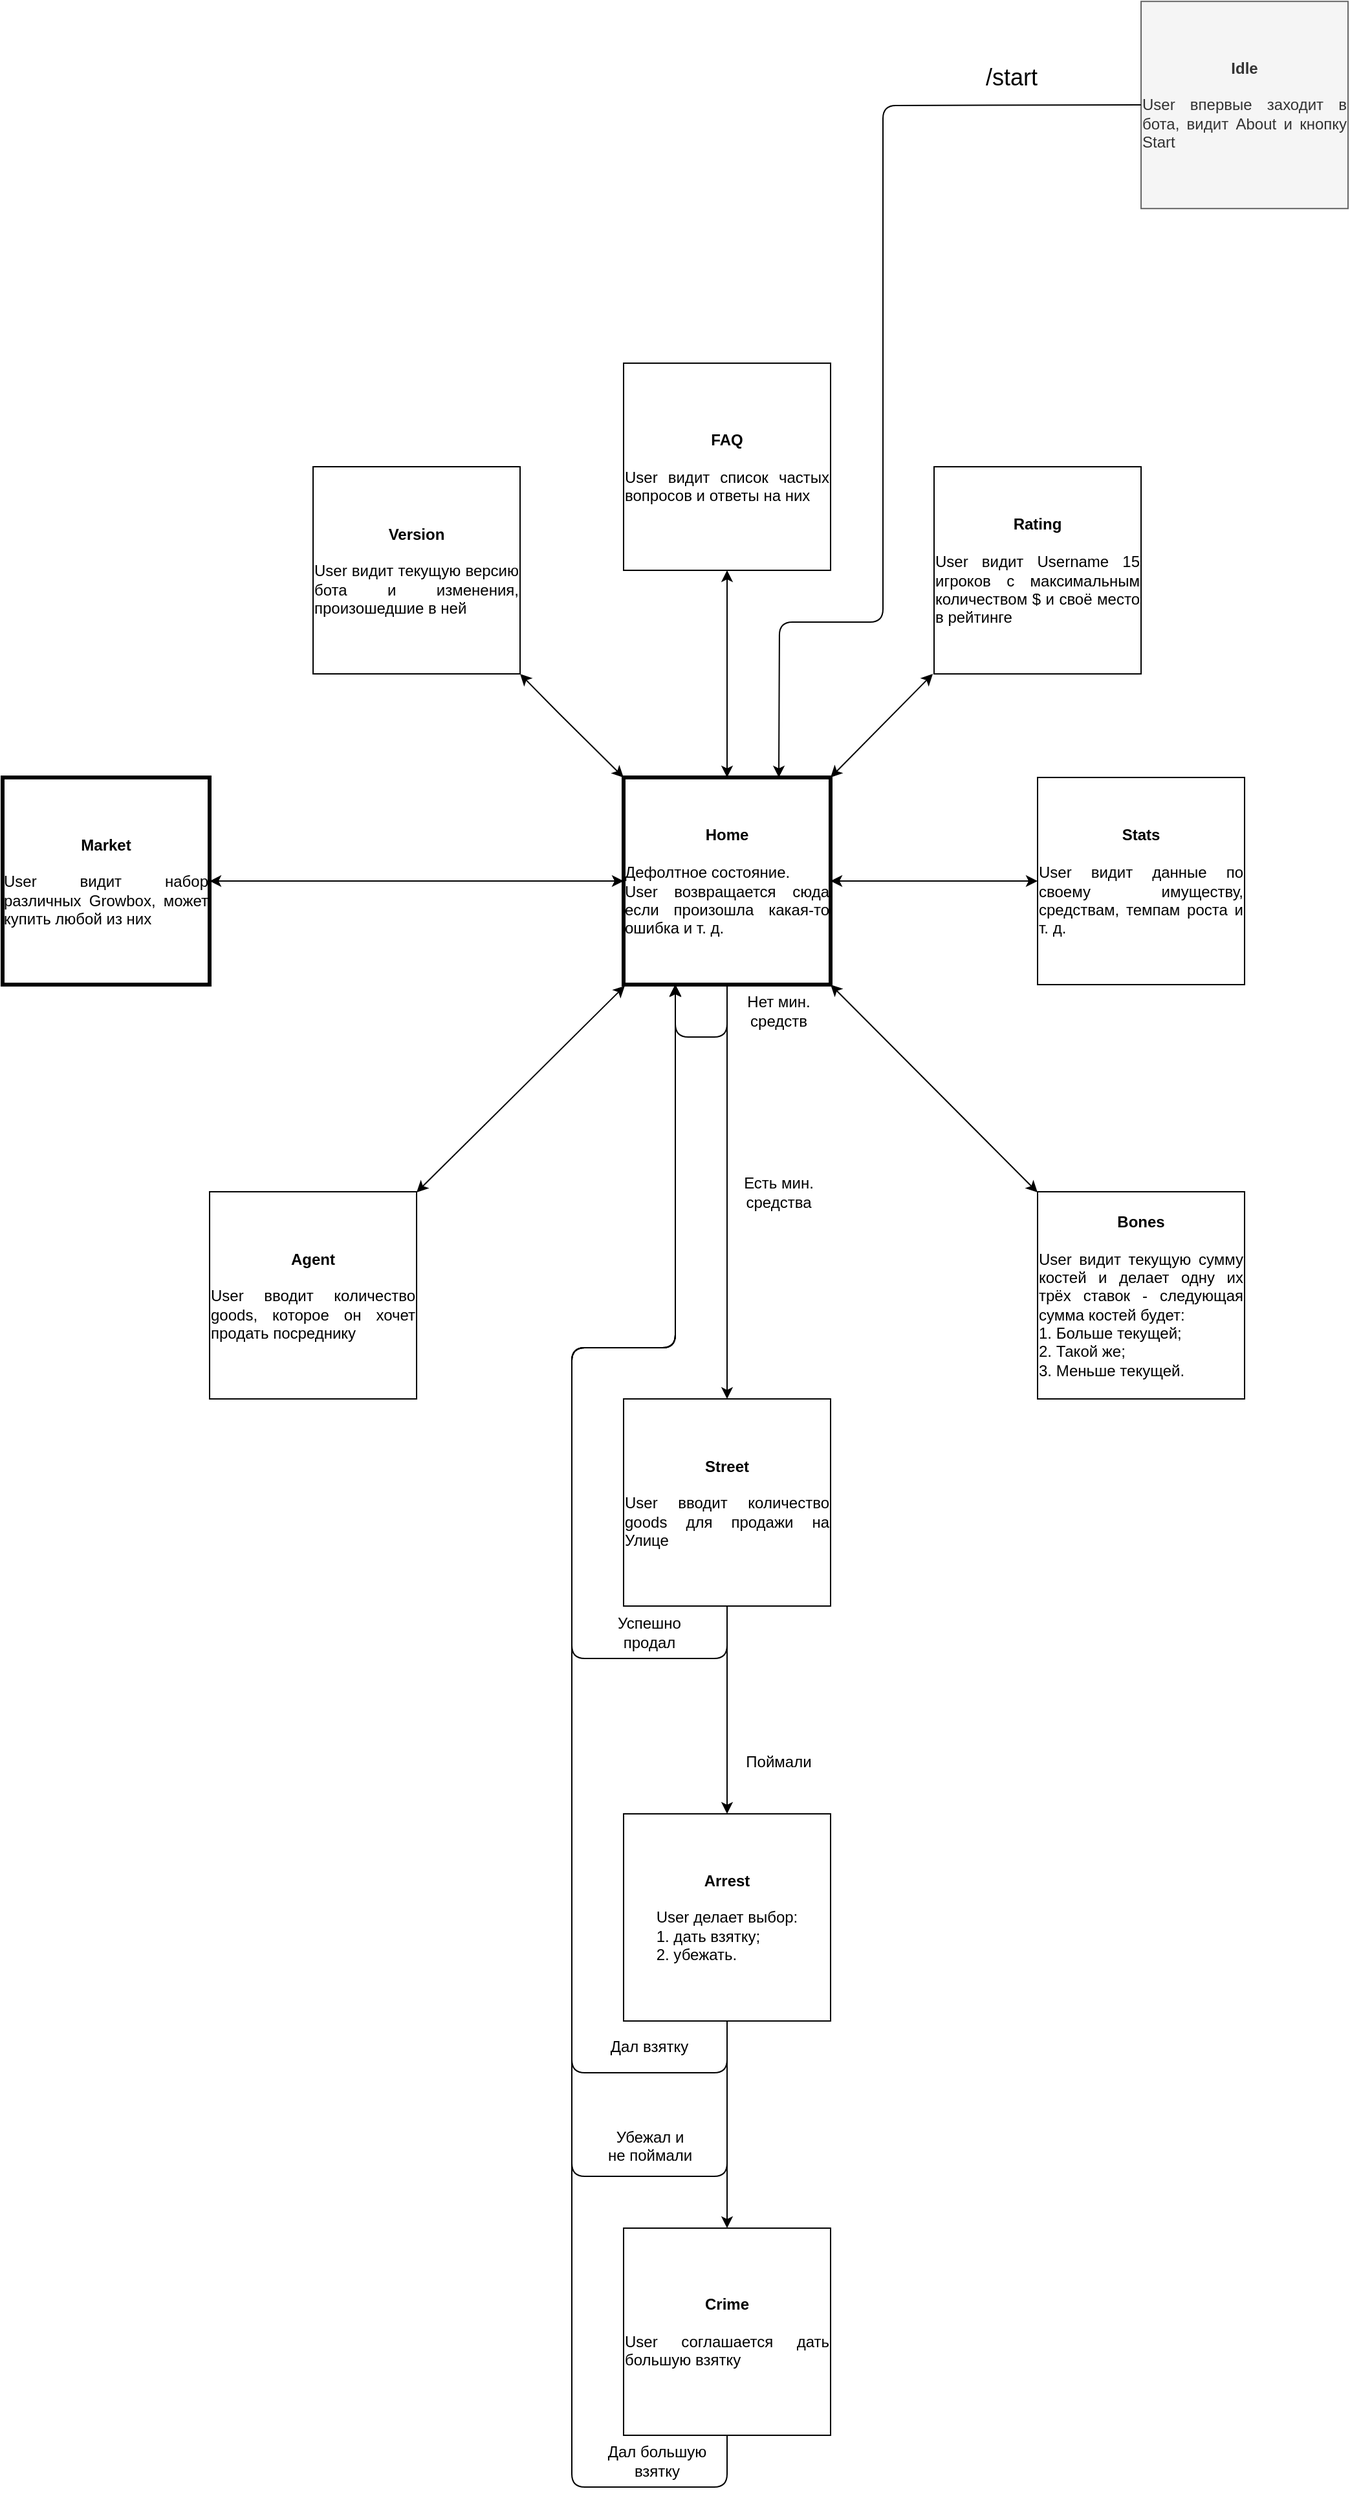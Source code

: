 <mxfile version="11.3.0" type="github" pages="1"><diagram id="Wjjtef89xU5xnKDfnn70" name="States"><mxGraphModel dx="3238" dy="2076" grid="1" gridSize="10" guides="1" tooltips="1" connect="1" arrows="1" fold="1" page="1" pageScale="1" pageWidth="827" pageHeight="1169" math="0" shadow="0"><root><mxCell id="0"/><mxCell id="1" parent="0"/><mxCell id="K7zMn8SLhmfRUHW-K6ar-2" value="&lt;div&gt;&lt;b&gt;Idle&lt;/b&gt;&lt;/div&gt;&lt;font style=&quot;vertical-align: inherit&quot;&gt;&lt;div&gt;&lt;b&gt;&lt;br&gt;&lt;/b&gt;&lt;/div&gt;&lt;font style=&quot;vertical-align: inherit&quot;&gt;&lt;div style=&quot;text-align: justify&quot;&gt;&lt;span&gt;User впервые заходит в бота, видит About и кнопку Start&lt;/span&gt;&lt;/div&gt;&lt;/font&gt;&lt;/font&gt;" style="whiteSpace=wrap;html=1;aspect=fixed;align=center;strokeWidth=1;fillColor=#f5f5f5;strokeColor=#666666;fontColor=#333333;" parent="1" vertex="1"><mxGeometry x="-40" y="-1119.912" width="160" height="160" as="geometry"/></mxCell><mxCell id="K7zMn8SLhmfRUHW-K6ar-4" value="&lt;b&gt;Home&lt;/b&gt;&lt;br&gt;&lt;br&gt;&lt;div style=&quot;text-align: justify&quot;&gt;&lt;span&gt;Дефолтное состояние.&amp;nbsp;&lt;/span&gt;&lt;/div&gt;&lt;div style=&quot;text-align: justify&quot;&gt;&lt;span&gt;User возвращается сюда если произошла какая-то ошибка и т. д.&lt;/span&gt;&lt;/div&gt;" style="whiteSpace=wrap;html=1;aspect=fixed;strokeWidth=3;" parent="1" vertex="1"><mxGeometry x="-440" y="-520.5" width="160" height="160" as="geometry"/></mxCell><mxCell id="K7zMn8SLhmfRUHW-K6ar-10" value="&lt;b&gt;Version&lt;/b&gt;&lt;br&gt;&lt;br&gt;&lt;div style=&quot;text-align: justify&quot;&gt;&lt;span&gt;User видит текущую версию бота и изменения, произошедшие в ней&lt;/span&gt;&lt;/div&gt;" style="whiteSpace=wrap;html=1;aspect=fixed;" parent="1" vertex="1"><mxGeometry x="-680" y="-760.5" width="160" height="160" as="geometry"/></mxCell><mxCell id="K7zMn8SLhmfRUHW-K6ar-12" value="&lt;b&gt;Market&lt;/b&gt;&lt;br&gt;&lt;br&gt;&lt;div style=&quot;text-align: justify&quot;&gt;&lt;span&gt;User видит набор различных Growbox, может купить любой из них&lt;/span&gt;&lt;/div&gt;" style="whiteSpace=wrap;html=1;aspect=fixed;strokeWidth=3;" parent="1" vertex="1"><mxGeometry x="-920" y="-520.476" width="160" height="160" as="geometry"/></mxCell><mxCell id="K7zMn8SLhmfRUHW-K6ar-13" value="&lt;b&gt;Street&lt;/b&gt;&lt;br&gt;&lt;br&gt;&lt;div style=&quot;text-align: justify&quot;&gt;&lt;span&gt;User вводит количество goods для продажи на Улице&lt;/span&gt;&lt;br&gt;&lt;/div&gt;" style="whiteSpace=wrap;html=1;aspect=fixed;strokeWidth=1;" parent="1" vertex="1"><mxGeometry x="-440" y="-40.476" width="160" height="160" as="geometry"/></mxCell><mxCell id="K7zMn8SLhmfRUHW-K6ar-14" value="&lt;b&gt;Agent&lt;/b&gt;&lt;br&gt;&lt;br&gt;&lt;div style=&quot;text-align: justify&quot;&gt;&lt;span&gt;User вводит количество goods, которое он хочет продать посреднику&lt;/span&gt;&lt;/div&gt;" style="whiteSpace=wrap;html=1;aspect=fixed;" parent="1" vertex="1"><mxGeometry x="-760" y="-200.476" width="160" height="160" as="geometry"/></mxCell><mxCell id="K7zMn8SLhmfRUHW-K6ar-15" value="&lt;b&gt;Rating&lt;/b&gt;&lt;br&gt;&lt;br&gt;&lt;div style=&quot;text-align: justify&quot;&gt;&lt;span&gt;User видит Username 15 игроков с максимальным количеством $ и своё место в рейтинге&lt;/span&gt;&lt;/div&gt;" style="whiteSpace=wrap;html=1;aspect=fixed;" parent="1" vertex="1"><mxGeometry x="-200" y="-760.476" width="160" height="160" as="geometry"/></mxCell><mxCell id="K7zMn8SLhmfRUHW-K6ar-16" value="&lt;b&gt;Stats&lt;/b&gt;&lt;br&gt;&lt;br&gt;&lt;div style=&quot;text-align: justify&quot;&gt;&lt;span&gt;User видит данные по своему имуществу, средствам, темпам роста и т. д.&lt;/span&gt;&lt;/div&gt;" style="whiteSpace=wrap;html=1;aspect=fixed;" parent="1" vertex="1"><mxGeometry x="-120" y="-520.476" width="160" height="160" as="geometry"/></mxCell><mxCell id="K7zMn8SLhmfRUHW-K6ar-17" value="&lt;b&gt;Bones&lt;/b&gt;&lt;br&gt;&lt;br&gt;&lt;div style=&quot;text-align: justify&quot;&gt;&lt;span&gt;User видит текущую сумму костей и делает одну их трёх ставок - следующая сумма костей будет:&lt;/span&gt;&lt;/div&gt;&lt;div style=&quot;text-align: justify&quot;&gt;&lt;span&gt;1. Больше текущей;&lt;/span&gt;&lt;/div&gt;&lt;div style=&quot;text-align: justify&quot;&gt;&lt;span&gt;2. Такой же;&lt;/span&gt;&lt;/div&gt;&lt;div style=&quot;text-align: justify&quot;&gt;&lt;span&gt;3. Меньше текущей.&lt;/span&gt;&lt;/div&gt;" style="whiteSpace=wrap;html=1;aspect=fixed;" parent="1" vertex="1"><mxGeometry x="-120" y="-200.476" width="160" height="160" as="geometry"/></mxCell><mxCell id="uYUUwbPqK6JJXGJMQXjq-4" value="&lt;b&gt;FAQ&lt;/b&gt;&lt;br&gt;&lt;br&gt;&lt;div style=&quot;text-align: justify&quot;&gt;&lt;span&gt;User видит список частых вопросов и ответы на них&lt;/span&gt;&lt;/div&gt;" style="whiteSpace=wrap;html=1;aspect=fixed;" parent="1" vertex="1"><mxGeometry x="-440" y="-840.476" width="160" height="160" as="geometry"/></mxCell><mxCell id="uYUUwbPqK6JJXGJMQXjq-6" value="" style="endArrow=classic;startArrow=classic;html=1;exitX=1;exitY=0.5;exitDx=0;exitDy=0;" parent="1" source="K7zMn8SLhmfRUHW-K6ar-12" edge="1"><mxGeometry width="50" height="50" relative="1" as="geometry"><mxPoint x="-490" y="-390.5" as="sourcePoint"/><mxPoint x="-440" y="-440.5" as="targetPoint"/></mxGeometry></mxCell><mxCell id="uYUUwbPqK6JJXGJMQXjq-8" value="" style="endArrow=classic;startArrow=classic;html=1;entryX=-0.006;entryY=1;entryDx=0;entryDy=0;entryPerimeter=0;" parent="1" target="K7zMn8SLhmfRUHW-K6ar-15" edge="1"><mxGeometry width="50" height="50" relative="1" as="geometry"><mxPoint x="-280" y="-520.5" as="sourcePoint"/><mxPoint x="-140" y="-630.5" as="targetPoint"/></mxGeometry></mxCell><mxCell id="uYUUwbPqK6JJXGJMQXjq-9" value="" style="endArrow=classic;startArrow=classic;html=1;entryX=0;entryY=0.5;entryDx=0;entryDy=0;" parent="1" target="K7zMn8SLhmfRUHW-K6ar-16" edge="1"><mxGeometry width="50" height="50" relative="1" as="geometry"><mxPoint x="-280" y="-440.5" as="sourcePoint"/><mxPoint x="-230" y="-490.5" as="targetPoint"/></mxGeometry></mxCell><mxCell id="uYUUwbPqK6JJXGJMQXjq-10" value="" style="endArrow=classic;startArrow=classic;html=1;exitX=1;exitY=1;exitDx=0;exitDy=0;exitPerimeter=0;" parent="1" source="K7zMn8SLhmfRUHW-K6ar-10" edge="1"><mxGeometry width="50" height="50" relative="1" as="geometry"><mxPoint x="-490" y="-470.5" as="sourcePoint"/><mxPoint x="-440" y="-520.5" as="targetPoint"/><Array as="points"><mxPoint x="-490" y="-570"/></Array></mxGeometry></mxCell><mxCell id="uYUUwbPqK6JJXGJMQXjq-11" value="" style="endArrow=classic;startArrow=classic;html=1;entryX=0.5;entryY=1;entryDx=0;entryDy=0;" parent="1" target="uYUUwbPqK6JJXGJMQXjq-4" edge="1"><mxGeometry width="50" height="50" relative="1" as="geometry"><mxPoint x="-360" y="-520.5" as="sourcePoint"/><mxPoint x="-310" y="-570.5" as="targetPoint"/></mxGeometry></mxCell><mxCell id="uYUUwbPqK6JJXGJMQXjq-13" value="" style="endArrow=classic;startArrow=classic;html=1;entryX=0.006;entryY=1.006;entryDx=0;entryDy=0;entryPerimeter=0;exitX=1;exitY=0.003;exitDx=0;exitDy=0;exitPerimeter=0;" parent="1" target="K7zMn8SLhmfRUHW-K6ar-4" edge="1" source="K7zMn8SLhmfRUHW-K6ar-14"><mxGeometry width="50" height="50" relative="1" as="geometry"><mxPoint x="-520" y="-280.5" as="sourcePoint"/><mxPoint x="-470" y="-330.5" as="targetPoint"/></mxGeometry></mxCell><mxCell id="uYUUwbPqK6JJXGJMQXjq-14" value="" style="endArrow=classic;startArrow=classic;html=1;entryX=0;entryY=0.003;entryDx=0;entryDy=0;entryPerimeter=0;" parent="1" edge="1" target="K7zMn8SLhmfRUHW-K6ar-17"><mxGeometry width="50" height="50" relative="1" as="geometry"><mxPoint x="-280" y="-360.5" as="sourcePoint"/><mxPoint x="-124" y="-202" as="targetPoint"/></mxGeometry></mxCell><mxCell id="uYUUwbPqK6JJXGJMQXjq-15" value="" style="endArrow=classic;html=1;entryX=0.75;entryY=0;entryDx=0;entryDy=0;" parent="1" target="K7zMn8SLhmfRUHW-K6ar-4" edge="1"><mxGeometry width="50" height="50" relative="1" as="geometry"><mxPoint x="-40" y="-1040" as="sourcePoint"/><mxPoint x="10" y="-1090" as="targetPoint"/><Array as="points"><mxPoint x="-239.5" y="-1039.5"/><mxPoint x="-239.5" y="-640.5"/><mxPoint x="-319.5" y="-640.5"/></Array></mxGeometry></mxCell><mxCell id="uYUUwbPqK6JJXGJMQXjq-16" value="&lt;font style=&quot;font-size: 18px&quot;&gt;/start&lt;/font&gt;" style="text;html=1;strokeColor=none;fillColor=none;align=center;verticalAlign=middle;whiteSpace=wrap;rounded=0;" parent="1" vertex="1"><mxGeometry x="-160" y="-1071.5" width="40" height="20" as="geometry"/></mxCell><mxCell id="Zc3Xd6c1qSNVraRYJ_lF-3" value="" style="endArrow=classic;html=1;entryX=0.75;entryY=0;entryDx=0;entryDy=0;" edge="1" parent="1"><mxGeometry width="50" height="50" relative="1" as="geometry"><mxPoint x="-360" y="-360.5" as="sourcePoint"/><mxPoint x="-360" y="-40.476" as="targetPoint"/></mxGeometry></mxCell><mxCell id="Zc3Xd6c1qSNVraRYJ_lF-4" value="Есть мин. средства" style="text;html=1;strokeColor=none;fillColor=none;align=center;verticalAlign=middle;whiteSpace=wrap;rounded=0;" vertex="1" parent="1"><mxGeometry x="-350" y="-210.5" width="60" height="20" as="geometry"/></mxCell><mxCell id="Zc3Xd6c1qSNVraRYJ_lF-7" value="" style="endArrow=classic;html=1;entryX=0.5;entryY=1;entryDx=0;entryDy=0;exitX=0.75;exitY=1;exitDx=0;exitDy=0;" edge="1" parent="1"><mxGeometry width="50" height="50" relative="1" as="geometry"><mxPoint x="-360" y="-360.5" as="sourcePoint"/><mxPoint x="-400" y="-360.5" as="targetPoint"/><Array as="points"><mxPoint x="-360" y="-320"/><mxPoint x="-400" y="-320"/></Array></mxGeometry></mxCell><mxCell id="Zc3Xd6c1qSNVraRYJ_lF-8" value="Нет мин. средств" style="text;html=1;strokeColor=none;fillColor=none;align=center;verticalAlign=middle;whiteSpace=wrap;rounded=0;" vertex="1" parent="1"><mxGeometry x="-350" y="-350" width="60" height="20" as="geometry"/></mxCell><mxCell id="Zc3Xd6c1qSNVraRYJ_lF-11" value="&lt;b&gt;Crime&lt;/b&gt;&lt;br&gt;&lt;br&gt;&lt;div style=&quot;text-align: justify&quot;&gt;&lt;span&gt;User соглашается дать большую взятку&lt;/span&gt;&lt;/div&gt;" style="whiteSpace=wrap;html=1;aspect=fixed;" vertex="1" parent="1"><mxGeometry x="-440" y="600.024" width="160" height="160" as="geometry"/></mxCell><mxCell id="Zc3Xd6c1qSNVraRYJ_lF-12" value="&lt;b&gt;Arrest&lt;/b&gt;&lt;br&gt;&lt;br&gt;&lt;div style=&quot;text-align: justify&quot;&gt;&lt;span&gt;User делает выбор:&lt;/span&gt;&lt;/div&gt;&lt;div style=&quot;text-align: justify&quot;&gt;&lt;span&gt;1. дать взятку;&lt;/span&gt;&lt;/div&gt;&lt;div style=&quot;text-align: justify&quot;&gt;&lt;span&gt;2. убежать.&lt;/span&gt;&lt;/div&gt;" style="whiteSpace=wrap;html=1;aspect=fixed;" vertex="1" parent="1"><mxGeometry x="-440" y="280.024" width="160" height="160" as="geometry"/></mxCell><mxCell id="Zc3Xd6c1qSNVraRYJ_lF-14" value="" style="endArrow=classic;html=1;" edge="1" parent="1"><mxGeometry width="50" height="50" relative="1" as="geometry"><mxPoint x="-360" y="119.5" as="sourcePoint"/><mxPoint x="-360" y="280" as="targetPoint"/></mxGeometry></mxCell><mxCell id="Zc3Xd6c1qSNVraRYJ_lF-15" value="Поймали" style="text;html=1;strokeColor=none;fillColor=none;align=center;verticalAlign=middle;whiteSpace=wrap;rounded=0;" vertex="1" parent="1"><mxGeometry x="-350" y="230" width="60" height="20" as="geometry"/></mxCell><mxCell id="Zc3Xd6c1qSNVraRYJ_lF-16" value="" style="endArrow=classic;html=1;" edge="1" parent="1"><mxGeometry width="50" height="50" relative="1" as="geometry"><mxPoint x="-360" y="119.5" as="sourcePoint"/><mxPoint x="-400" y="-360" as="targetPoint"/><Array as="points"><mxPoint x="-360" y="160"/><mxPoint x="-480" y="160"/><mxPoint x="-480" y="-80"/><mxPoint x="-400" y="-80"/></Array></mxGeometry></mxCell><mxCell id="Zc3Xd6c1qSNVraRYJ_lF-19" value="Успешно продал" style="text;html=1;strokeColor=none;fillColor=none;align=center;verticalAlign=middle;whiteSpace=wrap;rounded=0;" vertex="1" parent="1"><mxGeometry x="-450" y="130" width="60" height="20" as="geometry"/></mxCell><mxCell id="Zc3Xd6c1qSNVraRYJ_lF-20" value="" style="endArrow=classic;html=1;entryX=0.25;entryY=1;entryDx=0;entryDy=0;" edge="1" parent="1" target="K7zMn8SLhmfRUHW-K6ar-4"><mxGeometry width="50" height="50" relative="1" as="geometry"><mxPoint x="-360" y="440" as="sourcePoint"/><mxPoint x="-310" y="390" as="targetPoint"/><Array as="points"><mxPoint x="-360" y="480"/><mxPoint x="-480" y="480"/><mxPoint x="-480" y="-80"/><mxPoint x="-400" y="-80"/></Array></mxGeometry></mxCell><mxCell id="Zc3Xd6c1qSNVraRYJ_lF-21" value="Дал взятку" style="text;html=1;strokeColor=none;fillColor=none;align=center;verticalAlign=middle;whiteSpace=wrap;rounded=0;" vertex="1" parent="1"><mxGeometry x="-460" y="450" width="80" height="20" as="geometry"/></mxCell><mxCell id="Zc3Xd6c1qSNVraRYJ_lF-23" value="" style="endArrow=classic;html=1;entryX=0.25;entryY=1;entryDx=0;entryDy=0;" edge="1" parent="1" target="K7zMn8SLhmfRUHW-K6ar-4"><mxGeometry width="50" height="50" relative="1" as="geometry"><mxPoint x="-360" y="440" as="sourcePoint"/><mxPoint x="-310" y="390" as="targetPoint"/><Array as="points"><mxPoint x="-360" y="560"/><mxPoint x="-420" y="560"/><mxPoint x="-480" y="560"/><mxPoint x="-480" y="-80"/><mxPoint x="-400" y="-80"/></Array></mxGeometry></mxCell><mxCell id="Zc3Xd6c1qSNVraRYJ_lF-24" value="Убежал и &lt;br&gt;не поймали" style="text;html=1;resizable=0;points=[];autosize=1;align=center;verticalAlign=top;spacingTop=-4;" vertex="1" parent="1"><mxGeometry x="-460" y="520" width="80" height="30" as="geometry"/></mxCell><mxCell id="Zc3Xd6c1qSNVraRYJ_lF-25" value="" style="endArrow=classic;html=1;" edge="1" parent="1"><mxGeometry width="50" height="50" relative="1" as="geometry"><mxPoint x="-360" y="440" as="sourcePoint"/><mxPoint x="-360" y="600" as="targetPoint"/></mxGeometry></mxCell><mxCell id="Zc3Xd6c1qSNVraRYJ_lF-26" value="" style="endArrow=classic;html=1;entryX=0.25;entryY=1;entryDx=0;entryDy=0;" edge="1" parent="1" target="K7zMn8SLhmfRUHW-K6ar-4"><mxGeometry width="50" height="50" relative="1" as="geometry"><mxPoint x="-360" y="760" as="sourcePoint"/><mxPoint x="-310" y="710" as="targetPoint"/><Array as="points"><mxPoint x="-360" y="800"/><mxPoint x="-480" y="800"/><mxPoint x="-480" y="-80"/><mxPoint x="-400" y="-80"/></Array></mxGeometry></mxCell><mxCell id="Zc3Xd6c1qSNVraRYJ_lF-27" value="Дал большую взятку" style="text;html=1;strokeColor=none;fillColor=none;align=center;verticalAlign=middle;whiteSpace=wrap;rounded=0;" vertex="1" parent="1"><mxGeometry x="-454.5" y="770" width="80" height="20" as="geometry"/></mxCell></root></mxGraphModel></diagram></mxfile>
